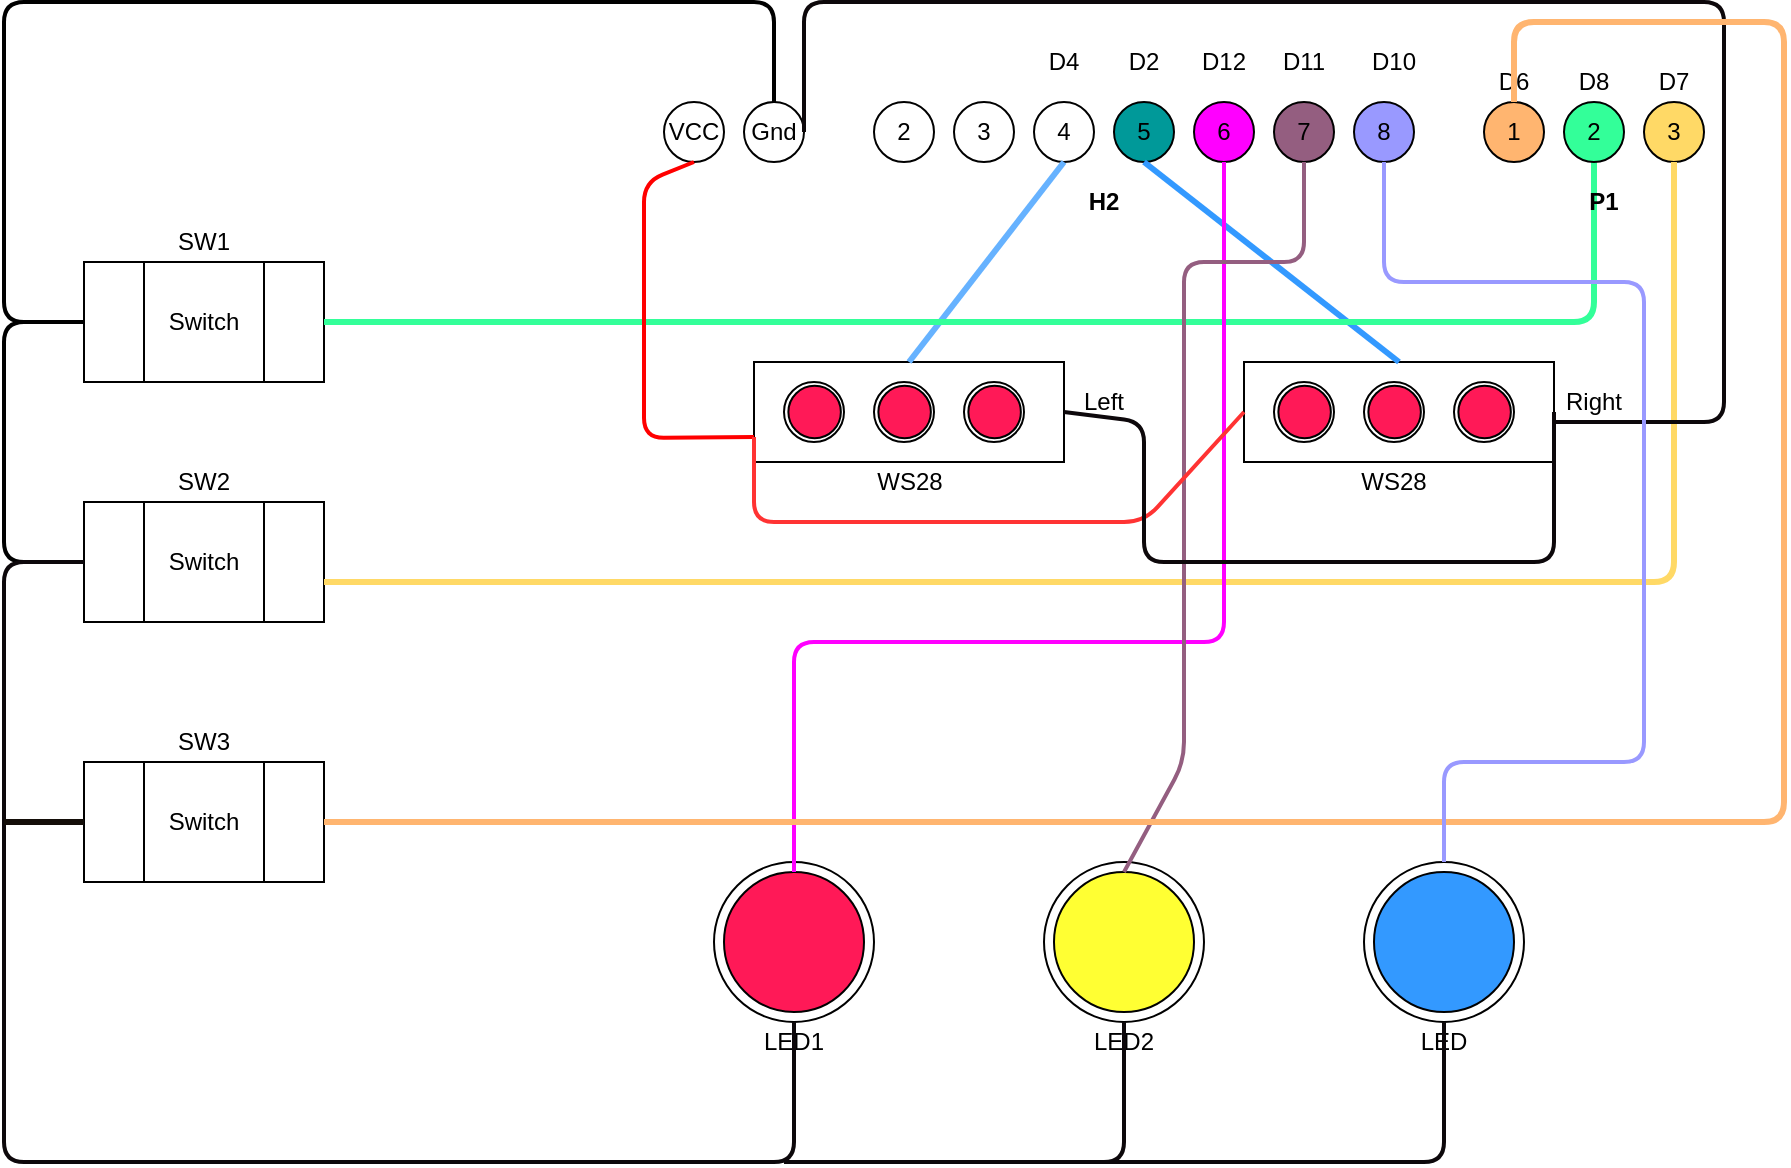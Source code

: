 <mxfile version="15.3.5" type="device"><diagram id="ZP3SvcOft3rDaV8PHbPB" name="Page-1"><mxGraphModel dx="1086" dy="961" grid="1" gridSize="10" guides="1" tooltips="1" connect="1" arrows="1" fold="1" page="1" pageScale="1" pageWidth="1169" pageHeight="1654" math="0" shadow="0"><root><mxCell id="0"/><mxCell id="1" parent="0"/><mxCell id="Z87CmPDHbXs7j5nKBurh-5" value="" style="group" parent="1" vertex="1" connectable="0"><mxGeometry x="190" y="150" width="120" height="80" as="geometry"/></mxCell><mxCell id="Z87CmPDHbXs7j5nKBurh-3" value="" style="group" parent="Z87CmPDHbXs7j5nKBurh-5" vertex="1" connectable="0"><mxGeometry width="120" height="60" as="geometry"/></mxCell><mxCell id="Z87CmPDHbXs7j5nKBurh-1" value="" style="rounded=0;whiteSpace=wrap;html=1;hachureGap=4;pointerEvents=0;" parent="Z87CmPDHbXs7j5nKBurh-3" vertex="1"><mxGeometry width="120" height="60" as="geometry"/></mxCell><mxCell id="Z87CmPDHbXs7j5nKBurh-2" value="" style="whiteSpace=wrap;html=1;aspect=fixed;hachureGap=4;pointerEvents=0;" parent="Z87CmPDHbXs7j5nKBurh-3" vertex="1"><mxGeometry x="30" width="60" height="60" as="geometry"/></mxCell><mxCell id="Z87CmPDHbXs7j5nKBurh-4" value="Switch" style="text;html=1;strokeColor=none;fillColor=none;align=center;verticalAlign=middle;whiteSpace=wrap;rounded=0;hachureGap=4;pointerEvents=0;" parent="Z87CmPDHbXs7j5nKBurh-3" vertex="1"><mxGeometry x="40" y="20" width="40" height="20" as="geometry"/></mxCell><mxCell id="Z87CmPDHbXs7j5nKBurh-20" value="" style="group" parent="1" vertex="1" connectable="0"><mxGeometry x="505" y="450" width="80" height="100" as="geometry"/></mxCell><mxCell id="Z87CmPDHbXs7j5nKBurh-8" value="LED1" style="text;html=1;strokeColor=none;fillColor=none;align=center;verticalAlign=middle;whiteSpace=wrap;rounded=0;hachureGap=4;pointerEvents=0;" parent="Z87CmPDHbXs7j5nKBurh-20" vertex="1"><mxGeometry x="20" y="80" width="40" height="20" as="geometry"/></mxCell><mxCell id="Z87CmPDHbXs7j5nKBurh-11" value="" style="group" parent="Z87CmPDHbXs7j5nKBurh-20" vertex="1" connectable="0"><mxGeometry width="80" height="80" as="geometry"/></mxCell><mxCell id="Z87CmPDHbXs7j5nKBurh-12" value="" style="ellipse;whiteSpace=wrap;html=1;aspect=fixed;hachureGap=4;pointerEvents=0;" parent="Z87CmPDHbXs7j5nKBurh-11" vertex="1"><mxGeometry width="80" height="80" as="geometry"/></mxCell><mxCell id="Z87CmPDHbXs7j5nKBurh-13" value="" style="ellipse;whiteSpace=wrap;html=1;aspect=fixed;hachureGap=4;pointerEvents=0;fillColor=#FF1957;" parent="Z87CmPDHbXs7j5nKBurh-11" vertex="1"><mxGeometry x="5" y="5" width="70" height="70" as="geometry"/></mxCell><mxCell id="Z87CmPDHbXs7j5nKBurh-22" value="" style="group" parent="1" vertex="1" connectable="0"><mxGeometry x="525" y="200" width="155" height="70" as="geometry"/></mxCell><mxCell id="Z87CmPDHbXs7j5nKBurh-10" value="" style="rounded=0;whiteSpace=wrap;html=1;hachureGap=4;pointerEvents=0;fillColor=#ffffff;" parent="Z87CmPDHbXs7j5nKBurh-22" vertex="1"><mxGeometry width="155" height="50" as="geometry"/></mxCell><mxCell id="Z87CmPDHbXs7j5nKBurh-9" value="" style="group" parent="Z87CmPDHbXs7j5nKBurh-22" vertex="1" connectable="0"><mxGeometry x="15" y="10" width="35" height="30" as="geometry"/></mxCell><mxCell id="Z87CmPDHbXs7j5nKBurh-6" value="" style="ellipse;whiteSpace=wrap;html=1;aspect=fixed;hachureGap=4;pointerEvents=0;" parent="Z87CmPDHbXs7j5nKBurh-9" vertex="1"><mxGeometry width="30" height="30" as="geometry"/></mxCell><mxCell id="Z87CmPDHbXs7j5nKBurh-7" value="" style="ellipse;whiteSpace=wrap;html=1;aspect=fixed;hachureGap=4;pointerEvents=0;fillColor=#FF1957;" parent="Z87CmPDHbXs7j5nKBurh-9" vertex="1"><mxGeometry x="2.188" y="1.875" width="26.25" height="26.25" as="geometry"/></mxCell><mxCell id="Z87CmPDHbXs7j5nKBurh-14" value="" style="group" parent="Z87CmPDHbXs7j5nKBurh-22" vertex="1" connectable="0"><mxGeometry x="60" y="10" width="35" height="30" as="geometry"/></mxCell><mxCell id="Z87CmPDHbXs7j5nKBurh-15" value="" style="ellipse;whiteSpace=wrap;html=1;aspect=fixed;hachureGap=4;pointerEvents=0;" parent="Z87CmPDHbXs7j5nKBurh-14" vertex="1"><mxGeometry width="30" height="30" as="geometry"/></mxCell><mxCell id="Z87CmPDHbXs7j5nKBurh-16" value="" style="ellipse;whiteSpace=wrap;html=1;aspect=fixed;hachureGap=4;pointerEvents=0;fillColor=#FF1957;" parent="Z87CmPDHbXs7j5nKBurh-14" vertex="1"><mxGeometry x="2.188" y="1.875" width="26.25" height="26.25" as="geometry"/></mxCell><mxCell id="Z87CmPDHbXs7j5nKBurh-17" value="" style="group" parent="Z87CmPDHbXs7j5nKBurh-22" vertex="1" connectable="0"><mxGeometry x="105" y="10" width="35" height="30" as="geometry"/></mxCell><mxCell id="Z87CmPDHbXs7j5nKBurh-18" value="" style="ellipse;whiteSpace=wrap;html=1;aspect=fixed;hachureGap=4;pointerEvents=0;" parent="Z87CmPDHbXs7j5nKBurh-17" vertex="1"><mxGeometry width="30" height="30" as="geometry"/></mxCell><mxCell id="Z87CmPDHbXs7j5nKBurh-19" value="" style="ellipse;whiteSpace=wrap;html=1;aspect=fixed;hachureGap=4;pointerEvents=0;fillColor=#FF1957;" parent="Z87CmPDHbXs7j5nKBurh-17" vertex="1"><mxGeometry x="2.188" y="1.875" width="26.25" height="26.25" as="geometry"/></mxCell><mxCell id="Z87CmPDHbXs7j5nKBurh-21" value="WS28" style="text;html=1;strokeColor=none;fillColor=none;align=center;verticalAlign=middle;whiteSpace=wrap;rounded=0;hachureGap=4;pointerEvents=0;" parent="Z87CmPDHbXs7j5nKBurh-22" vertex="1"><mxGeometry x="57.5" y="50" width="40" height="20" as="geometry"/></mxCell><mxCell id="Z87CmPDHbXs7j5nKBurh-23" value="" style="group" parent="1" vertex="1" connectable="0"><mxGeometry x="220" y="430" width="120" height="80" as="geometry"/></mxCell><mxCell id="Z87CmPDHbXs7j5nKBurh-24" value="" style="group" parent="Z87CmPDHbXs7j5nKBurh-23" vertex="1" connectable="0"><mxGeometry x="-30" y="-160" width="120" height="60" as="geometry"/></mxCell><mxCell id="Z87CmPDHbXs7j5nKBurh-25" value="" style="rounded=0;whiteSpace=wrap;html=1;hachureGap=4;pointerEvents=0;" parent="Z87CmPDHbXs7j5nKBurh-24" vertex="1"><mxGeometry width="120" height="60" as="geometry"/></mxCell><mxCell id="Z87CmPDHbXs7j5nKBurh-26" value="" style="whiteSpace=wrap;html=1;aspect=fixed;hachureGap=4;pointerEvents=0;" parent="Z87CmPDHbXs7j5nKBurh-24" vertex="1"><mxGeometry x="30" width="60" height="60" as="geometry"/></mxCell><mxCell id="Z87CmPDHbXs7j5nKBurh-27" value="Switch" style="text;html=1;strokeColor=none;fillColor=none;align=center;verticalAlign=middle;whiteSpace=wrap;rounded=0;hachureGap=4;pointerEvents=0;" parent="Z87CmPDHbXs7j5nKBurh-24" vertex="1"><mxGeometry x="40" y="20" width="40" height="20" as="geometry"/></mxCell><mxCell id="Z87CmPDHbXs7j5nKBurh-56" value="" style="group" parent="Z87CmPDHbXs7j5nKBurh-23" vertex="1" connectable="0"><mxGeometry x="-30" y="-30" width="120" height="80" as="geometry"/></mxCell><mxCell id="Z87CmPDHbXs7j5nKBurh-57" value="" style="group" parent="Z87CmPDHbXs7j5nKBurh-56" vertex="1" connectable="0"><mxGeometry width="120" height="60" as="geometry"/></mxCell><mxCell id="Z87CmPDHbXs7j5nKBurh-58" value="" style="rounded=0;whiteSpace=wrap;html=1;hachureGap=4;pointerEvents=0;" parent="Z87CmPDHbXs7j5nKBurh-57" vertex="1"><mxGeometry width="120" height="60" as="geometry"/></mxCell><mxCell id="Z87CmPDHbXs7j5nKBurh-59" value="" style="whiteSpace=wrap;html=1;aspect=fixed;hachureGap=4;pointerEvents=0;" parent="Z87CmPDHbXs7j5nKBurh-57" vertex="1"><mxGeometry x="30" width="60" height="60" as="geometry"/></mxCell><mxCell id="Z87CmPDHbXs7j5nKBurh-60" value="Switch" style="text;html=1;strokeColor=none;fillColor=none;align=center;verticalAlign=middle;whiteSpace=wrap;rounded=0;hachureGap=4;pointerEvents=0;" parent="Z87CmPDHbXs7j5nKBurh-57" vertex="1"><mxGeometry x="40" y="20" width="40" height="20" as="geometry"/></mxCell><mxCell id="Z87CmPDHbXs7j5nKBurh-61" value="SW3" style="text;html=1;strokeColor=none;fillColor=none;align=center;verticalAlign=middle;whiteSpace=wrap;rounded=0;hachureGap=4;pointerEvents=0;" parent="Z87CmPDHbXs7j5nKBurh-23" vertex="1"><mxGeometry x="10" y="-50" width="40" height="20" as="geometry"/></mxCell><mxCell id="Z87CmPDHbXs7j5nKBurh-28" value="" style="group" parent="1" vertex="1" connectable="0"><mxGeometry x="670" y="450" width="80" height="100" as="geometry"/></mxCell><mxCell id="Z87CmPDHbXs7j5nKBurh-29" value="LED2" style="text;html=1;strokeColor=none;fillColor=none;align=center;verticalAlign=middle;whiteSpace=wrap;rounded=0;hachureGap=4;pointerEvents=0;" parent="Z87CmPDHbXs7j5nKBurh-28" vertex="1"><mxGeometry x="20" y="80" width="40" height="20" as="geometry"/></mxCell><mxCell id="Z87CmPDHbXs7j5nKBurh-30" value="" style="group" parent="Z87CmPDHbXs7j5nKBurh-28" vertex="1" connectable="0"><mxGeometry width="80" height="80" as="geometry"/></mxCell><mxCell id="Z87CmPDHbXs7j5nKBurh-31" value="" style="ellipse;whiteSpace=wrap;html=1;aspect=fixed;hachureGap=4;pointerEvents=0;" parent="Z87CmPDHbXs7j5nKBurh-30" vertex="1"><mxGeometry width="80" height="80" as="geometry"/></mxCell><mxCell id="Z87CmPDHbXs7j5nKBurh-32" value="" style="ellipse;whiteSpace=wrap;html=1;aspect=fixed;hachureGap=4;pointerEvents=0;fillColor=#FFFF33;" parent="Z87CmPDHbXs7j5nKBurh-30" vertex="1"><mxGeometry x="5" y="5" width="70" height="70" as="geometry"/></mxCell><mxCell id="Z87CmPDHbXs7j5nKBurh-35" value="" style="group" parent="1" vertex="1" connectable="0"><mxGeometry x="830" y="450" width="80" height="100" as="geometry"/></mxCell><mxCell id="Z87CmPDHbXs7j5nKBurh-36" value="LED" style="text;html=1;strokeColor=none;fillColor=none;align=center;verticalAlign=middle;whiteSpace=wrap;rounded=0;hachureGap=4;pointerEvents=0;" parent="Z87CmPDHbXs7j5nKBurh-35" vertex="1"><mxGeometry x="20" y="80" width="40" height="20" as="geometry"/></mxCell><mxCell id="Z87CmPDHbXs7j5nKBurh-37" value="" style="group" parent="Z87CmPDHbXs7j5nKBurh-35" vertex="1" connectable="0"><mxGeometry width="80" height="80" as="geometry"/></mxCell><mxCell id="Z87CmPDHbXs7j5nKBurh-38" value="" style="ellipse;whiteSpace=wrap;html=1;aspect=fixed;hachureGap=4;pointerEvents=0;" parent="Z87CmPDHbXs7j5nKBurh-37" vertex="1"><mxGeometry width="80" height="80" as="geometry"/></mxCell><mxCell id="Z87CmPDHbXs7j5nKBurh-39" value="" style="ellipse;whiteSpace=wrap;html=1;aspect=fixed;hachureGap=4;pointerEvents=0;fillColor=#3399FF;" parent="Z87CmPDHbXs7j5nKBurh-37" vertex="1"><mxGeometry x="5" y="5" width="70" height="70" as="geometry"/></mxCell><mxCell id="Z87CmPDHbXs7j5nKBurh-40" value="" style="group" parent="1" vertex="1" connectable="0"><mxGeometry x="520" y="300" width="155" height="70" as="geometry"/></mxCell><mxCell id="Z87CmPDHbXs7j5nKBurh-41" value="" style="rounded=0;whiteSpace=wrap;html=1;hachureGap=4;pointerEvents=0;fillColor=#ffffff;" parent="Z87CmPDHbXs7j5nKBurh-40" vertex="1"><mxGeometry x="250" y="-100" width="155" height="50" as="geometry"/></mxCell><mxCell id="Z87CmPDHbXs7j5nKBurh-42" value="" style="group" parent="Z87CmPDHbXs7j5nKBurh-40" vertex="1" connectable="0"><mxGeometry x="265" y="-90" width="35" height="30" as="geometry"/></mxCell><mxCell id="Z87CmPDHbXs7j5nKBurh-43" value="" style="ellipse;whiteSpace=wrap;html=1;aspect=fixed;hachureGap=4;pointerEvents=0;" parent="Z87CmPDHbXs7j5nKBurh-42" vertex="1"><mxGeometry width="30" height="30" as="geometry"/></mxCell><mxCell id="Z87CmPDHbXs7j5nKBurh-44" value="" style="ellipse;whiteSpace=wrap;html=1;aspect=fixed;hachureGap=4;pointerEvents=0;fillColor=#FF1957;" parent="Z87CmPDHbXs7j5nKBurh-42" vertex="1"><mxGeometry x="2.188" y="1.875" width="26.25" height="26.25" as="geometry"/></mxCell><mxCell id="Z87CmPDHbXs7j5nKBurh-45" value="" style="group" parent="Z87CmPDHbXs7j5nKBurh-40" vertex="1" connectable="0"><mxGeometry x="310" y="-90" width="35" height="30" as="geometry"/></mxCell><mxCell id="Z87CmPDHbXs7j5nKBurh-46" value="" style="ellipse;whiteSpace=wrap;html=1;aspect=fixed;hachureGap=4;pointerEvents=0;" parent="Z87CmPDHbXs7j5nKBurh-45" vertex="1"><mxGeometry width="30" height="30" as="geometry"/></mxCell><mxCell id="Z87CmPDHbXs7j5nKBurh-47" value="" style="ellipse;whiteSpace=wrap;html=1;aspect=fixed;hachureGap=4;pointerEvents=0;fillColor=#FF1957;" parent="Z87CmPDHbXs7j5nKBurh-45" vertex="1"><mxGeometry x="2.188" y="1.875" width="26.25" height="26.25" as="geometry"/></mxCell><mxCell id="Z87CmPDHbXs7j5nKBurh-48" value="" style="group" parent="Z87CmPDHbXs7j5nKBurh-40" vertex="1" connectable="0"><mxGeometry x="355" y="-90" width="35" height="30" as="geometry"/></mxCell><mxCell id="Z87CmPDHbXs7j5nKBurh-49" value="" style="ellipse;whiteSpace=wrap;html=1;aspect=fixed;hachureGap=4;pointerEvents=0;" parent="Z87CmPDHbXs7j5nKBurh-48" vertex="1"><mxGeometry width="30" height="30" as="geometry"/></mxCell><mxCell id="Z87CmPDHbXs7j5nKBurh-50" value="" style="ellipse;whiteSpace=wrap;html=1;aspect=fixed;hachureGap=4;pointerEvents=0;fillColor=#FF1957;" parent="Z87CmPDHbXs7j5nKBurh-48" vertex="1"><mxGeometry x="2.188" y="1.875" width="26.25" height="26.25" as="geometry"/></mxCell><mxCell id="Z87CmPDHbXs7j5nKBurh-52" value="Left" style="text;html=1;strokeColor=none;fillColor=none;align=center;verticalAlign=middle;whiteSpace=wrap;rounded=0;hachureGap=4;pointerEvents=0;" parent="1" vertex="1"><mxGeometry x="680" y="210" width="40" height="20" as="geometry"/></mxCell><mxCell id="Z87CmPDHbXs7j5nKBurh-53" value="Right" style="text;html=1;strokeColor=none;fillColor=none;align=center;verticalAlign=middle;whiteSpace=wrap;rounded=0;hachureGap=4;pointerEvents=0;" parent="1" vertex="1"><mxGeometry x="925" y="210" width="40" height="20" as="geometry"/></mxCell><mxCell id="Z87CmPDHbXs7j5nKBurh-54" value="SW1" style="text;html=1;strokeColor=none;fillColor=none;align=center;verticalAlign=middle;whiteSpace=wrap;rounded=0;hachureGap=4;pointerEvents=0;" parent="1" vertex="1"><mxGeometry x="230" y="130" width="40" height="20" as="geometry"/></mxCell><mxCell id="Z87CmPDHbXs7j5nKBurh-55" value="SW2" style="text;html=1;strokeColor=none;fillColor=none;align=center;verticalAlign=middle;whiteSpace=wrap;rounded=0;hachureGap=4;pointerEvents=0;" parent="1" vertex="1"><mxGeometry x="230" y="250" width="40" height="20" as="geometry"/></mxCell><mxCell id="Z87CmPDHbXs7j5nKBurh-62" value="5" style="ellipse;whiteSpace=wrap;html=1;aspect=fixed;hachureGap=4;pointerEvents=0;fillColor=#009999;" parent="1" vertex="1"><mxGeometry x="705" y="70" width="30" height="30" as="geometry"/></mxCell><mxCell id="Z87CmPDHbXs7j5nKBurh-63" value="4" style="ellipse;whiteSpace=wrap;html=1;aspect=fixed;hachureGap=4;pointerEvents=0;" parent="1" vertex="1"><mxGeometry x="665" y="70" width="30" height="30" as="geometry"/></mxCell><mxCell id="Z87CmPDHbXs7j5nKBurh-64" value="6" style="ellipse;whiteSpace=wrap;html=1;aspect=fixed;hachureGap=4;pointerEvents=0;fillColor=#FF00FF;" parent="1" vertex="1"><mxGeometry x="745" y="70" width="30" height="30" as="geometry"/></mxCell><mxCell id="Z87CmPDHbXs7j5nKBurh-65" value="7" style="ellipse;whiteSpace=wrap;html=1;aspect=fixed;hachureGap=4;pointerEvents=0;fillColor=#945E80;" parent="1" vertex="1"><mxGeometry x="785" y="70" width="30" height="30" as="geometry"/></mxCell><mxCell id="Z87CmPDHbXs7j5nKBurh-66" value="8" style="ellipse;whiteSpace=wrap;html=1;aspect=fixed;hachureGap=4;pointerEvents=0;fillColor=#9999FF;" parent="1" vertex="1"><mxGeometry x="825" y="70" width="30" height="30" as="geometry"/></mxCell><mxCell id="Z87CmPDHbXs7j5nKBurh-67" value="3" style="ellipse;whiteSpace=wrap;html=1;aspect=fixed;hachureGap=4;pointerEvents=0;" parent="1" vertex="1"><mxGeometry x="625" y="70" width="30" height="30" as="geometry"/></mxCell><mxCell id="Z87CmPDHbXs7j5nKBurh-68" value="2" style="ellipse;whiteSpace=wrap;html=1;aspect=fixed;hachureGap=4;pointerEvents=0;" parent="1" vertex="1"><mxGeometry x="585" y="70" width="30" height="30" as="geometry"/></mxCell><mxCell id="Z87CmPDHbXs7j5nKBurh-69" value="D2" style="text;html=1;strokeColor=none;fillColor=none;align=center;verticalAlign=middle;whiteSpace=wrap;rounded=0;hachureGap=4;pointerEvents=0;" parent="1" vertex="1"><mxGeometry x="700" y="40" width="40" height="20" as="geometry"/></mxCell><mxCell id="Z87CmPDHbXs7j5nKBurh-70" value="" style="endArrow=none;html=1;startSize=14;endSize=14;sourcePerimeterSpacing=8;targetPerimeterSpacing=8;entryX=0.5;entryY=1;entryDx=0;entryDy=0;exitX=0.5;exitY=0;exitDx=0;exitDy=0;strokeColor=#3399FF;strokeWidth=3;" parent="1" source="Z87CmPDHbXs7j5nKBurh-41" target="Z87CmPDHbXs7j5nKBurh-62" edge="1"><mxGeometry width="50" height="50" relative="1" as="geometry"><mxPoint x="530" y="520" as="sourcePoint"/><mxPoint x="580" y="470" as="targetPoint"/></mxGeometry></mxCell><mxCell id="Z87CmPDHbXs7j5nKBurh-51" value="WS28" style="text;html=1;strokeColor=none;fillColor=none;align=center;verticalAlign=middle;whiteSpace=wrap;rounded=0;hachureGap=4;pointerEvents=0;" parent="1" vertex="1"><mxGeometry x="825" y="250" width="40" height="20" as="geometry"/></mxCell><mxCell id="Z87CmPDHbXs7j5nKBurh-71" value="D4" style="text;html=1;strokeColor=none;fillColor=none;align=center;verticalAlign=middle;whiteSpace=wrap;rounded=0;hachureGap=4;pointerEvents=0;" parent="1" vertex="1"><mxGeometry x="660" y="40" width="40" height="20" as="geometry"/></mxCell><mxCell id="Z87CmPDHbXs7j5nKBurh-72" value="" style="endArrow=none;html=1;startSize=14;endSize=14;sourcePerimeterSpacing=8;targetPerimeterSpacing=8;entryX=0.5;entryY=1;entryDx=0;entryDy=0;exitX=0.5;exitY=0;exitDx=0;exitDy=0;strokeColor=#66B2FF;strokeWidth=3;" parent="1" source="Z87CmPDHbXs7j5nKBurh-10" target="Z87CmPDHbXs7j5nKBurh-63" edge="1"><mxGeometry width="50" height="50" relative="1" as="geometry"><mxPoint x="530" y="520" as="sourcePoint"/><mxPoint x="580" y="470" as="targetPoint"/></mxGeometry></mxCell><mxCell id="Z87CmPDHbXs7j5nKBurh-73" value="" style="endArrow=none;html=1;startSize=14;endSize=14;sourcePerimeterSpacing=8;targetPerimeterSpacing=8;entryX=0.5;entryY=1;entryDx=0;entryDy=0;exitX=1;exitY=0.5;exitDx=0;exitDy=0;strokeColor=#33FF99;strokeWidth=3;" parent="1" source="Z87CmPDHbXs7j5nKBurh-1" target="Z87CmPDHbXs7j5nKBurh-79" edge="1"><mxGeometry width="50" height="50" relative="1" as="geometry"><mxPoint x="530" y="520" as="sourcePoint"/><mxPoint x="580" y="470" as="targetPoint"/><Array as="points"><mxPoint x="945" y="180"/></Array></mxGeometry></mxCell><mxCell id="Z87CmPDHbXs7j5nKBurh-74" value="Gnd" style="ellipse;whiteSpace=wrap;html=1;aspect=fixed;hachureGap=4;pointerEvents=0;" parent="1" vertex="1"><mxGeometry x="520" y="70" width="30" height="30" as="geometry"/></mxCell><mxCell id="Z87CmPDHbXs7j5nKBurh-75" value="VCC" style="ellipse;whiteSpace=wrap;html=1;aspect=fixed;hachureGap=4;pointerEvents=0;" parent="1" vertex="1"><mxGeometry x="480" y="70" width="30" height="30" as="geometry"/></mxCell><mxCell id="Z87CmPDHbXs7j5nKBurh-76" value="" style="endArrow=none;html=1;startSize=14;endSize=14;sourcePerimeterSpacing=8;targetPerimeterSpacing=8;entryX=0;entryY=0.5;entryDx=0;entryDy=0;exitX=0.5;exitY=0;exitDx=0;exitDy=0;strokeWidth=2;" parent="1" source="Z87CmPDHbXs7j5nKBurh-74" target="Z87CmPDHbXs7j5nKBurh-1" edge="1"><mxGeometry width="50" height="50" relative="1" as="geometry"><mxPoint x="530" y="520" as="sourcePoint"/><mxPoint x="580" y="470" as="targetPoint"/><Array as="points"><mxPoint x="535" y="20"/><mxPoint x="150" y="20"/><mxPoint x="150" y="180"/></Array></mxGeometry></mxCell><mxCell id="Z87CmPDHbXs7j5nKBurh-77" value="" style="endArrow=none;html=1;startSize=14;endSize=14;sourcePerimeterSpacing=8;targetPerimeterSpacing=8;exitX=0;exitY=0.5;exitDx=0;exitDy=0;entryX=0;entryY=0.5;entryDx=0;entryDy=0;strokeWidth=2;" parent="1" source="Z87CmPDHbXs7j5nKBurh-25" target="Z87CmPDHbXs7j5nKBurh-1" edge="1"><mxGeometry width="50" height="50" relative="1" as="geometry"><mxPoint x="530" y="520" as="sourcePoint"/><mxPoint x="150" y="180" as="targetPoint"/><Array as="points"><mxPoint x="150" y="300"/><mxPoint x="150" y="180"/></Array></mxGeometry></mxCell><mxCell id="Z87CmPDHbXs7j5nKBurh-78" value="3" style="ellipse;whiteSpace=wrap;html=1;aspect=fixed;hachureGap=4;pointerEvents=0;fillColor=#FFD966;" parent="1" vertex="1"><mxGeometry x="970" y="70" width="30" height="30" as="geometry"/></mxCell><mxCell id="Z87CmPDHbXs7j5nKBurh-79" value="2" style="ellipse;whiteSpace=wrap;html=1;aspect=fixed;hachureGap=4;pointerEvents=0;fillColor=#33FF99;" parent="1" vertex="1"><mxGeometry x="930" y="70" width="30" height="30" as="geometry"/></mxCell><mxCell id="Z87CmPDHbXs7j5nKBurh-80" value="1" style="ellipse;whiteSpace=wrap;html=1;aspect=fixed;hachureGap=4;pointerEvents=0;fillColor=#FFB570;" parent="1" vertex="1"><mxGeometry x="890" y="70" width="30" height="30" as="geometry"/></mxCell><mxCell id="Z87CmPDHbXs7j5nKBurh-81" value="D8" style="text;html=1;strokeColor=none;fillColor=none;align=center;verticalAlign=middle;whiteSpace=wrap;rounded=0;hachureGap=4;pointerEvents=0;" parent="1" vertex="1"><mxGeometry x="925" y="50" width="40" height="20" as="geometry"/></mxCell><mxCell id="Z87CmPDHbXs7j5nKBurh-82" value="&lt;b&gt;P1&lt;/b&gt;" style="text;html=1;strokeColor=none;fillColor=none;align=center;verticalAlign=middle;whiteSpace=wrap;rounded=0;hachureGap=4;pointerEvents=0;" parent="1" vertex="1"><mxGeometry x="930" y="110" width="40" height="20" as="geometry"/></mxCell><mxCell id="Z87CmPDHbXs7j5nKBurh-83" value="&lt;b&gt;H2&lt;/b&gt;" style="text;html=1;strokeColor=none;fillColor=none;align=center;verticalAlign=middle;whiteSpace=wrap;rounded=0;hachureGap=4;pointerEvents=0;" parent="1" vertex="1"><mxGeometry x="680" y="110" width="40" height="20" as="geometry"/></mxCell><mxCell id="Z87CmPDHbXs7j5nKBurh-84" value="" style="endArrow=none;html=1;startSize=14;endSize=14;sourcePerimeterSpacing=8;targetPerimeterSpacing=8;strokeColor=#FFD966;entryX=0.5;entryY=1;entryDx=0;entryDy=0;strokeWidth=3;" parent="1" target="Z87CmPDHbXs7j5nKBurh-78" edge="1"><mxGeometry width="50" height="50" relative="1" as="geometry"><mxPoint x="310" y="310" as="sourcePoint"/><mxPoint x="410" y="450" as="targetPoint"/><Array as="points"><mxPoint x="985" y="310"/></Array></mxGeometry></mxCell><mxCell id="Z87CmPDHbXs7j5nKBurh-85" value="" style="endArrow=none;html=1;startSize=14;endSize=14;sourcePerimeterSpacing=8;targetPerimeterSpacing=8;strokeColor=#FF00FF;entryX=0.5;entryY=1;entryDx=0;entryDy=0;exitX=0.5;exitY=0;exitDx=0;exitDy=0;strokeWidth=2;" parent="1" source="Z87CmPDHbXs7j5nKBurh-13" target="Z87CmPDHbXs7j5nKBurh-64" edge="1"><mxGeometry width="50" height="50" relative="1" as="geometry"><mxPoint x="370" y="500" as="sourcePoint"/><mxPoint x="420" y="450" as="targetPoint"/><Array as="points"><mxPoint x="545" y="340"/><mxPoint x="760" y="340"/></Array></mxGeometry></mxCell><mxCell id="Z87CmPDHbXs7j5nKBurh-86" value="" style="endArrow=none;html=1;startSize=14;endSize=14;sourcePerimeterSpacing=8;targetPerimeterSpacing=8;strokeColor=#945E80;entryX=0.5;entryY=1;entryDx=0;entryDy=0;exitX=0.5;exitY=0;exitDx=0;exitDy=0;strokeWidth=2;" parent="1" source="Z87CmPDHbXs7j5nKBurh-32" target="Z87CmPDHbXs7j5nKBurh-65" edge="1"><mxGeometry width="50" height="50" relative="1" as="geometry"><mxPoint x="370" y="500" as="sourcePoint"/><mxPoint x="420" y="450" as="targetPoint"/><Array as="points"><mxPoint x="740" y="400"/><mxPoint x="740" y="150"/><mxPoint x="800" y="150"/></Array></mxGeometry></mxCell><mxCell id="Z87CmPDHbXs7j5nKBurh-87" value="D10" style="text;html=1;strokeColor=none;fillColor=none;align=center;verticalAlign=middle;whiteSpace=wrap;rounded=0;hachureGap=4;pointerEvents=0;" parent="1" vertex="1"><mxGeometry x="825" y="40" width="40" height="20" as="geometry"/></mxCell><mxCell id="Z87CmPDHbXs7j5nKBurh-88" value="D12" style="text;html=1;strokeColor=none;fillColor=none;align=center;verticalAlign=middle;whiteSpace=wrap;rounded=0;hachureGap=4;pointerEvents=0;" parent="1" vertex="1"><mxGeometry x="740" y="40" width="40" height="20" as="geometry"/></mxCell><mxCell id="Z87CmPDHbXs7j5nKBurh-89" value="" style="endArrow=none;html=1;startSize=14;endSize=14;sourcePerimeterSpacing=8;targetPerimeterSpacing=8;strokeColor=#0D080B;entryX=0.5;entryY=1;entryDx=0;entryDy=0;exitX=0;exitY=0.5;exitDx=0;exitDy=0;strokeWidth=2;" parent="1" source="Z87CmPDHbXs7j5nKBurh-25" target="Z87CmPDHbXs7j5nKBurh-12" edge="1"><mxGeometry width="50" height="50" relative="1" as="geometry"><mxPoint x="370" y="500" as="sourcePoint"/><mxPoint x="420" y="450" as="targetPoint"/><Array as="points"><mxPoint x="150" y="300"/><mxPoint x="150" y="600"/><mxPoint x="545" y="600"/></Array></mxGeometry></mxCell><mxCell id="Z87CmPDHbXs7j5nKBurh-90" value="" style="endArrow=none;html=1;startSize=14;endSize=14;sourcePerimeterSpacing=8;targetPerimeterSpacing=8;strokeColor=#0D080B;strokeWidth=2;" parent="1" edge="1"><mxGeometry width="50" height="50" relative="1" as="geometry"><mxPoint x="540" y="600" as="sourcePoint"/><mxPoint x="710" y="530" as="targetPoint"/><Array as="points"><mxPoint x="710" y="600"/></Array></mxGeometry></mxCell><mxCell id="Z87CmPDHbXs7j5nKBurh-91" value="" style="endArrow=none;html=1;startSize=14;endSize=14;sourcePerimeterSpacing=8;targetPerimeterSpacing=8;strokeColor=#0D080B;entryX=0.5;entryY=1;entryDx=0;entryDy=0;strokeWidth=2;" parent="1" target="Z87CmPDHbXs7j5nKBurh-38" edge="1"><mxGeometry width="50" height="50" relative="1" as="geometry"><mxPoint x="700" y="600" as="sourcePoint"/><mxPoint x="720" y="540" as="targetPoint"/><Array as="points"><mxPoint x="870" y="600"/></Array></mxGeometry></mxCell><mxCell id="Z87CmPDHbXs7j5nKBurh-92" value="" style="endArrow=none;html=1;startSize=14;endSize=14;sourcePerimeterSpacing=8;targetPerimeterSpacing=8;strokeColor=#FF0000;entryX=0.5;entryY=1;entryDx=0;entryDy=0;exitX=0;exitY=0.75;exitDx=0;exitDy=0;strokeWidth=2;" parent="1" source="Z87CmPDHbXs7j5nKBurh-10" target="Z87CmPDHbXs7j5nKBurh-75" edge="1"><mxGeometry width="50" height="50" relative="1" as="geometry"><mxPoint x="370" y="500" as="sourcePoint"/><mxPoint x="420" y="450" as="targetPoint"/><Array as="points"><mxPoint x="470" y="238"/><mxPoint x="470" y="110"/></Array></mxGeometry></mxCell><mxCell id="Z87CmPDHbXs7j5nKBurh-93" value="" style="endArrow=none;html=1;startSize=14;endSize=14;sourcePerimeterSpacing=8;targetPerimeterSpacing=8;strokeColor=#FF3333;entryX=0;entryY=0.5;entryDx=0;entryDy=0;exitX=0;exitY=0.75;exitDx=0;exitDy=0;strokeWidth=2;" parent="1" source="Z87CmPDHbXs7j5nKBurh-10" target="Z87CmPDHbXs7j5nKBurh-41" edge="1"><mxGeometry width="50" height="50" relative="1" as="geometry"><mxPoint x="370" y="500" as="sourcePoint"/><mxPoint x="420" y="450" as="targetPoint"/><Array as="points"><mxPoint x="525" y="280"/><mxPoint x="720" y="280"/></Array></mxGeometry></mxCell><mxCell id="Z87CmPDHbXs7j5nKBurh-94" value="" style="endArrow=none;html=1;startSize=14;endSize=14;sourcePerimeterSpacing=8;targetPerimeterSpacing=8;strokeColor=#0D080B;entryX=0;entryY=1;entryDx=0;entryDy=0;exitX=1;exitY=0.5;exitDx=0;exitDy=0;strokeWidth=2;" parent="1" source="Z87CmPDHbXs7j5nKBurh-74" target="Z87CmPDHbXs7j5nKBurh-53" edge="1"><mxGeometry width="50" height="50" relative="1" as="geometry"><mxPoint x="370" y="500" as="sourcePoint"/><mxPoint x="420" y="450" as="targetPoint"/><Array as="points"><mxPoint x="550" y="20"/><mxPoint x="1010" y="20"/><mxPoint x="1010" y="230"/></Array></mxGeometry></mxCell><mxCell id="Z87CmPDHbXs7j5nKBurh-95" value="" style="endArrow=none;html=1;startSize=14;endSize=14;sourcePerimeterSpacing=8;targetPerimeterSpacing=8;strokeColor=#0D080B;entryX=1;entryY=0.5;entryDx=0;entryDy=0;exitX=1;exitY=0.5;exitDx=0;exitDy=0;strokeWidth=2;" parent="1" source="Z87CmPDHbXs7j5nKBurh-10" target="Z87CmPDHbXs7j5nKBurh-41" edge="1"><mxGeometry width="50" height="50" relative="1" as="geometry"><mxPoint x="370" y="500" as="sourcePoint"/><mxPoint x="420" y="450" as="targetPoint"/><Array as="points"><mxPoint x="720" y="230"/><mxPoint x="720" y="300"/><mxPoint x="925" y="300"/></Array></mxGeometry></mxCell><mxCell id="Z87CmPDHbXs7j5nKBurh-96" value="D6" style="text;html=1;strokeColor=none;fillColor=none;align=center;verticalAlign=middle;whiteSpace=wrap;rounded=0;hachureGap=4;pointerEvents=0;" parent="1" vertex="1"><mxGeometry x="885" y="50" width="40" height="20" as="geometry"/></mxCell><mxCell id="Z87CmPDHbXs7j5nKBurh-97" value="D7" style="text;html=1;strokeColor=none;fillColor=none;align=center;verticalAlign=middle;whiteSpace=wrap;rounded=0;hachureGap=4;pointerEvents=0;" parent="1" vertex="1"><mxGeometry x="965" y="50" width="40" height="20" as="geometry"/></mxCell><mxCell id="Z87CmPDHbXs7j5nKBurh-98" value="" style="endArrow=none;html=1;startSize=14;endSize=14;sourcePerimeterSpacing=8;targetPerimeterSpacing=8;strokeColor=#FFB570;strokeWidth=3;exitX=1;exitY=0.5;exitDx=0;exitDy=0;entryX=0.5;entryY=1;entryDx=0;entryDy=0;" parent="1" source="Z87CmPDHbXs7j5nKBurh-58" target="Z87CmPDHbXs7j5nKBurh-96" edge="1"><mxGeometry width="50" height="50" relative="1" as="geometry"><mxPoint x="370" y="500" as="sourcePoint"/><mxPoint x="420" y="450" as="targetPoint"/><Array as="points"><mxPoint x="1040" y="430"/><mxPoint x="1040" y="30"/><mxPoint x="905" y="30"/></Array></mxGeometry></mxCell><mxCell id="Z87CmPDHbXs7j5nKBurh-99" value="" style="endArrow=none;html=1;startSize=14;endSize=14;sourcePerimeterSpacing=8;targetPerimeterSpacing=8;strokeColor=#140E09;strokeWidth=3;entryX=0;entryY=0.5;entryDx=0;entryDy=0;" parent="1" target="Z87CmPDHbXs7j5nKBurh-58" edge="1"><mxGeometry width="50" height="50" relative="1" as="geometry"><mxPoint x="150" y="430" as="sourcePoint"/><mxPoint x="530" y="450" as="targetPoint"/></mxGeometry></mxCell><mxCell id="CKoXkg5Pz43chp0BlefW-1" value="D11" style="text;html=1;strokeColor=none;fillColor=none;align=center;verticalAlign=middle;whiteSpace=wrap;rounded=0;hachureGap=4;pointerEvents=0;" vertex="1" parent="1"><mxGeometry x="780" y="40" width="40" height="20" as="geometry"/></mxCell><mxCell id="CKoXkg5Pz43chp0BlefW-3" value="" style="endArrow=none;html=1;startSize=14;endSize=14;sourcePerimeterSpacing=8;targetPerimeterSpacing=8;entryX=0.5;entryY=1;entryDx=0;entryDy=0;exitX=0.5;exitY=0;exitDx=0;exitDy=0;strokeColor=#9999FF;strokeWidth=2;" edge="1" parent="1" source="Z87CmPDHbXs7j5nKBurh-38" target="Z87CmPDHbXs7j5nKBurh-66"><mxGeometry width="50" height="50" relative="1" as="geometry"><mxPoint x="530" y="520" as="sourcePoint"/><mxPoint x="580" y="470" as="targetPoint"/><Array as="points"><mxPoint x="870" y="400"/><mxPoint x="970" y="400"/><mxPoint x="970" y="160"/><mxPoint x="840" y="160"/></Array></mxGeometry></mxCell></root></mxGraphModel></diagram></mxfile>